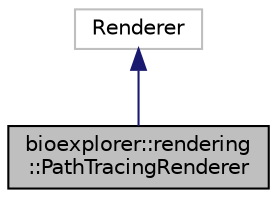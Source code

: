 digraph "bioexplorer::rendering::PathTracingRenderer"
{
 // LATEX_PDF_SIZE
  edge [fontname="Helvetica",fontsize="10",labelfontname="Helvetica",labelfontsize="10"];
  node [fontname="Helvetica",fontsize="10",shape=record];
  Node1 [label="bioexplorer::rendering\l::PathTracingRenderer",height=0.2,width=0.4,color="black", fillcolor="grey75", style="filled", fontcolor="black",tooltip="The PathTracingRenderer class is a renderer that processes the rendering of the 3D scene using the pa..."];
  Node2 -> Node1 [dir="back",color="midnightblue",fontsize="10",style="solid",fontname="Helvetica"];
  Node2 [label="Renderer",height=0.2,width=0.4,color="grey75", fillcolor="white", style="filled",tooltip=" "];
}
